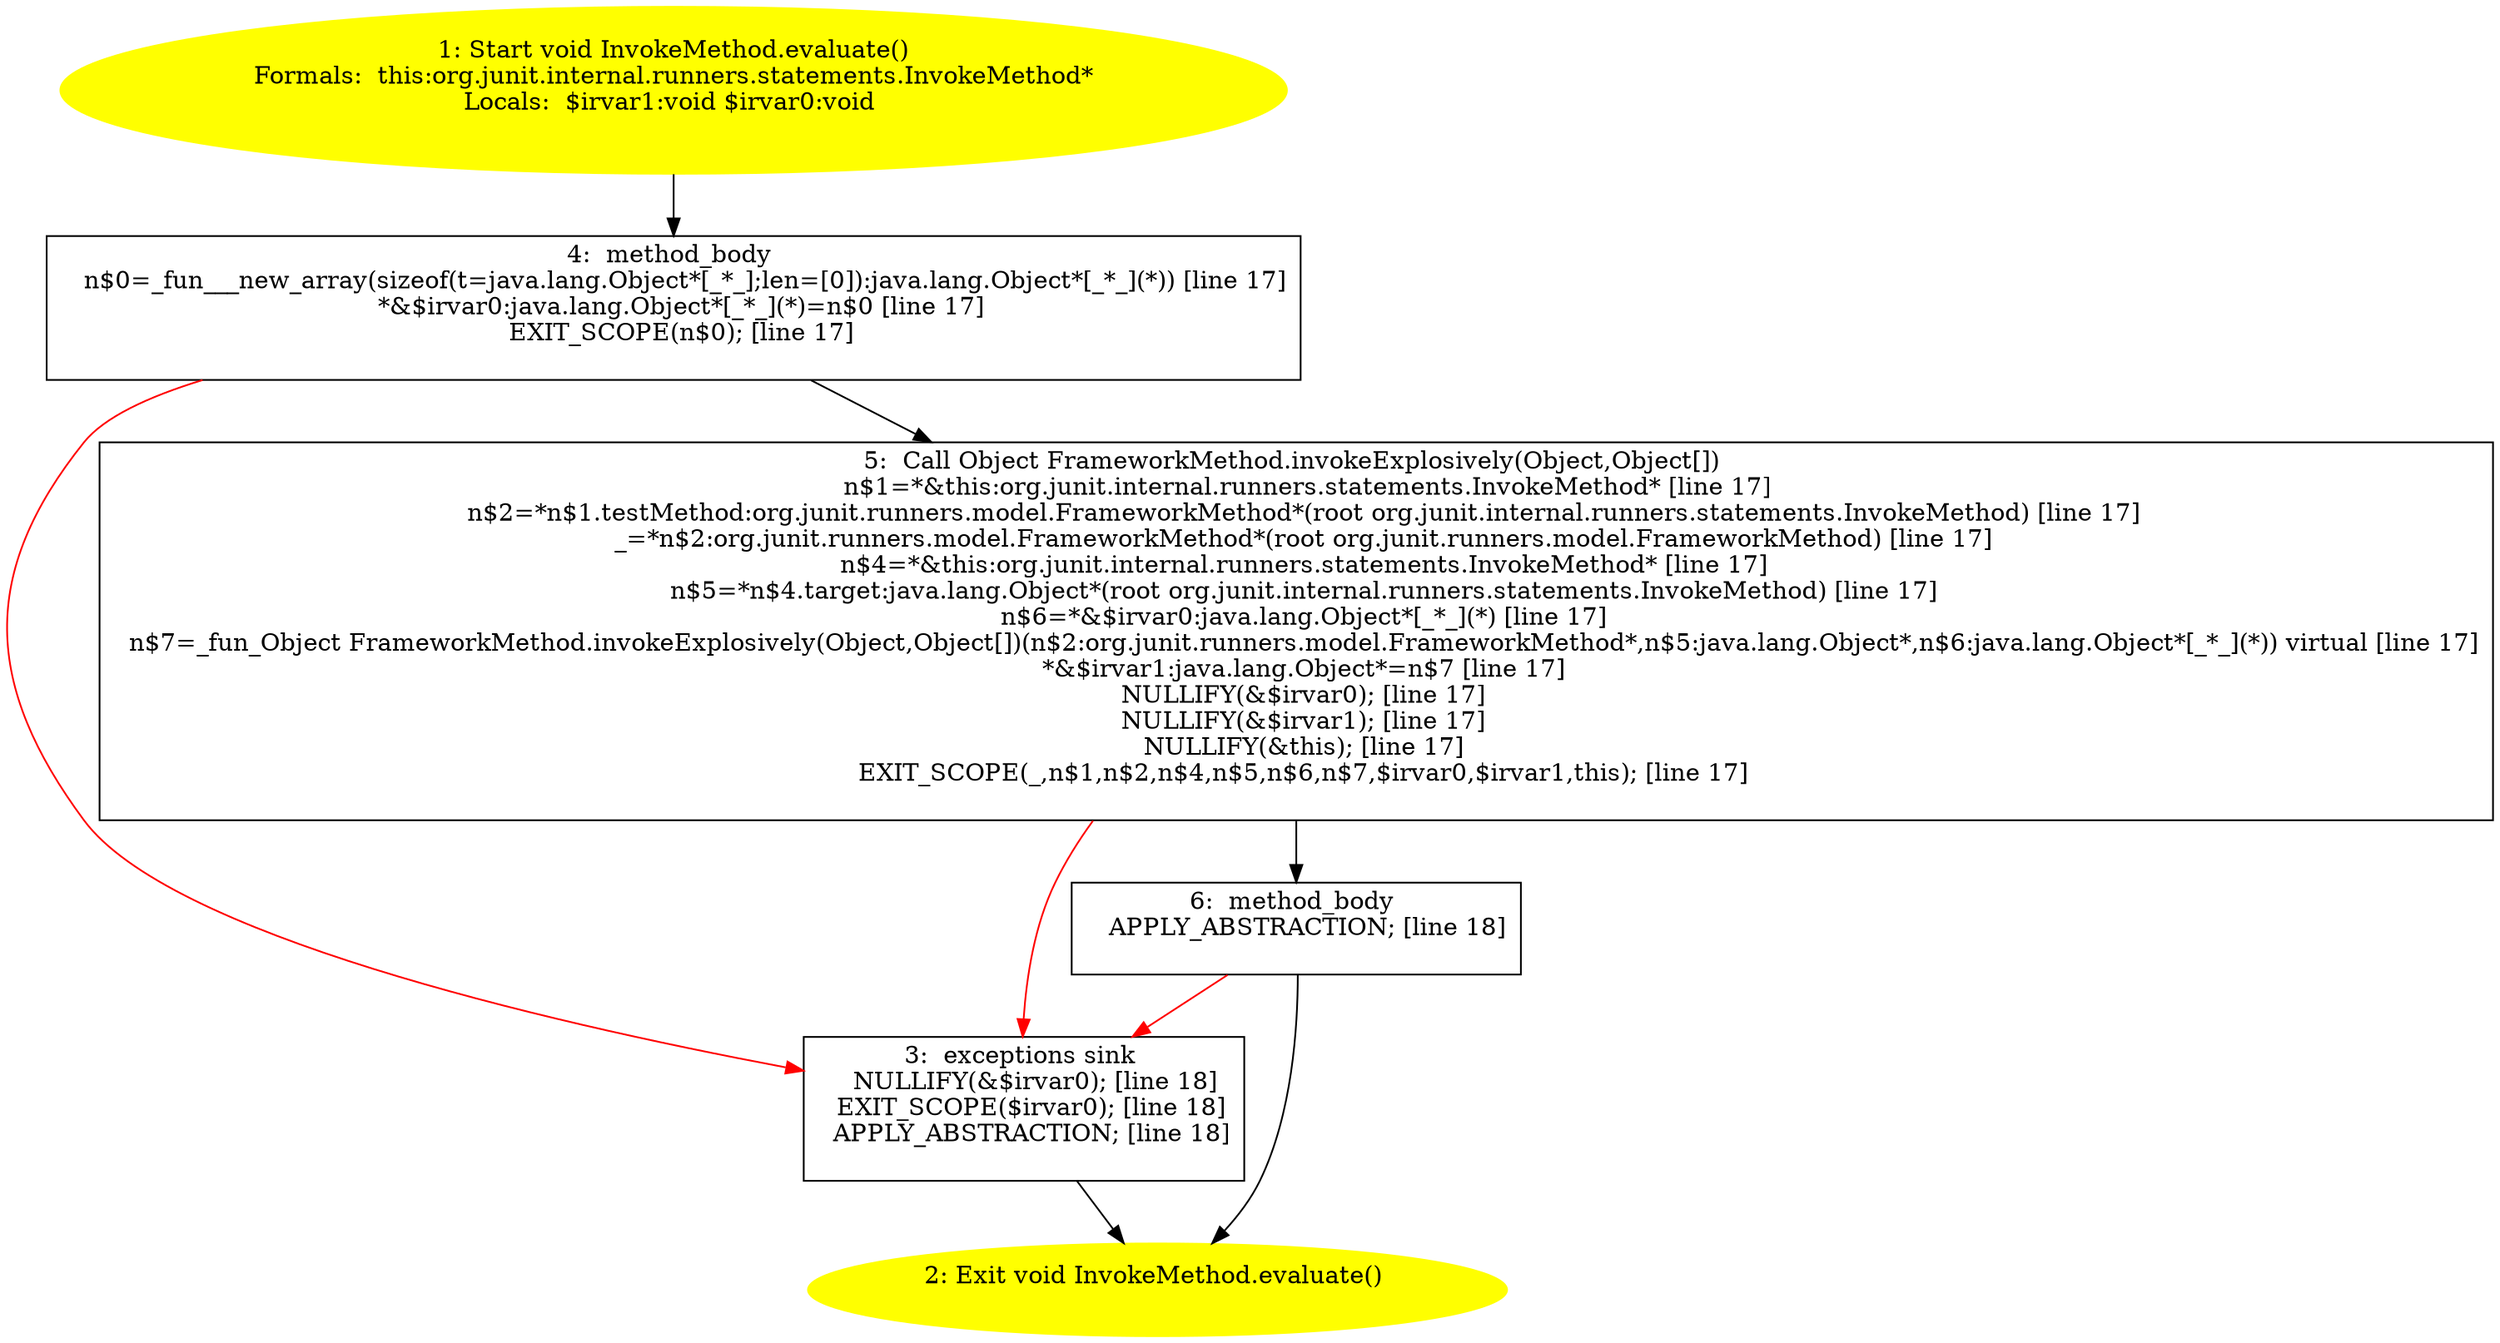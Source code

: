/* @generated */
digraph cfg {
"org.junit.internal.runners.statements.InvokeMethod.evaluate():void.3b8f9c553b23cef886529846280df716_1" [label="1: Start void InvokeMethod.evaluate()\nFormals:  this:org.junit.internal.runners.statements.InvokeMethod*\nLocals:  $irvar1:void $irvar0:void \n  " color=yellow style=filled]
	

	 "org.junit.internal.runners.statements.InvokeMethod.evaluate():void.3b8f9c553b23cef886529846280df716_1" -> "org.junit.internal.runners.statements.InvokeMethod.evaluate():void.3b8f9c553b23cef886529846280df716_4" ;
"org.junit.internal.runners.statements.InvokeMethod.evaluate():void.3b8f9c553b23cef886529846280df716_2" [label="2: Exit void InvokeMethod.evaluate() \n  " color=yellow style=filled]
	

"org.junit.internal.runners.statements.InvokeMethod.evaluate():void.3b8f9c553b23cef886529846280df716_3" [label="3:  exceptions sink \n   NULLIFY(&$irvar0); [line 18]\n  EXIT_SCOPE($irvar0); [line 18]\n  APPLY_ABSTRACTION; [line 18]\n " shape="box"]
	

	 "org.junit.internal.runners.statements.InvokeMethod.evaluate():void.3b8f9c553b23cef886529846280df716_3" -> "org.junit.internal.runners.statements.InvokeMethod.evaluate():void.3b8f9c553b23cef886529846280df716_2" ;
"org.junit.internal.runners.statements.InvokeMethod.evaluate():void.3b8f9c553b23cef886529846280df716_4" [label="4:  method_body \n   n$0=_fun___new_array(sizeof(t=java.lang.Object*[_*_];len=[0]):java.lang.Object*[_*_](*)) [line 17]\n  *&$irvar0:java.lang.Object*[_*_](*)=n$0 [line 17]\n  EXIT_SCOPE(n$0); [line 17]\n " shape="box"]
	

	 "org.junit.internal.runners.statements.InvokeMethod.evaluate():void.3b8f9c553b23cef886529846280df716_4" -> "org.junit.internal.runners.statements.InvokeMethod.evaluate():void.3b8f9c553b23cef886529846280df716_5" ;
	 "org.junit.internal.runners.statements.InvokeMethod.evaluate():void.3b8f9c553b23cef886529846280df716_4" -> "org.junit.internal.runners.statements.InvokeMethod.evaluate():void.3b8f9c553b23cef886529846280df716_3" [color="red" ];
"org.junit.internal.runners.statements.InvokeMethod.evaluate():void.3b8f9c553b23cef886529846280df716_5" [label="5:  Call Object FrameworkMethod.invokeExplosively(Object,Object[]) \n   n$1=*&this:org.junit.internal.runners.statements.InvokeMethod* [line 17]\n  n$2=*n$1.testMethod:org.junit.runners.model.FrameworkMethod*(root org.junit.internal.runners.statements.InvokeMethod) [line 17]\n  _=*n$2:org.junit.runners.model.FrameworkMethod*(root org.junit.runners.model.FrameworkMethod) [line 17]\n  n$4=*&this:org.junit.internal.runners.statements.InvokeMethod* [line 17]\n  n$5=*n$4.target:java.lang.Object*(root org.junit.internal.runners.statements.InvokeMethod) [line 17]\n  n$6=*&$irvar0:java.lang.Object*[_*_](*) [line 17]\n  n$7=_fun_Object FrameworkMethod.invokeExplosively(Object,Object[])(n$2:org.junit.runners.model.FrameworkMethod*,n$5:java.lang.Object*,n$6:java.lang.Object*[_*_](*)) virtual [line 17]\n  *&$irvar1:java.lang.Object*=n$7 [line 17]\n  NULLIFY(&$irvar0); [line 17]\n  NULLIFY(&$irvar1); [line 17]\n  NULLIFY(&this); [line 17]\n  EXIT_SCOPE(_,n$1,n$2,n$4,n$5,n$6,n$7,$irvar0,$irvar1,this); [line 17]\n " shape="box"]
	

	 "org.junit.internal.runners.statements.InvokeMethod.evaluate():void.3b8f9c553b23cef886529846280df716_5" -> "org.junit.internal.runners.statements.InvokeMethod.evaluate():void.3b8f9c553b23cef886529846280df716_6" ;
	 "org.junit.internal.runners.statements.InvokeMethod.evaluate():void.3b8f9c553b23cef886529846280df716_5" -> "org.junit.internal.runners.statements.InvokeMethod.evaluate():void.3b8f9c553b23cef886529846280df716_3" [color="red" ];
"org.junit.internal.runners.statements.InvokeMethod.evaluate():void.3b8f9c553b23cef886529846280df716_6" [label="6:  method_body \n   APPLY_ABSTRACTION; [line 18]\n " shape="box"]
	

	 "org.junit.internal.runners.statements.InvokeMethod.evaluate():void.3b8f9c553b23cef886529846280df716_6" -> "org.junit.internal.runners.statements.InvokeMethod.evaluate():void.3b8f9c553b23cef886529846280df716_2" ;
	 "org.junit.internal.runners.statements.InvokeMethod.evaluate():void.3b8f9c553b23cef886529846280df716_6" -> "org.junit.internal.runners.statements.InvokeMethod.evaluate():void.3b8f9c553b23cef886529846280df716_3" [color="red" ];
}
